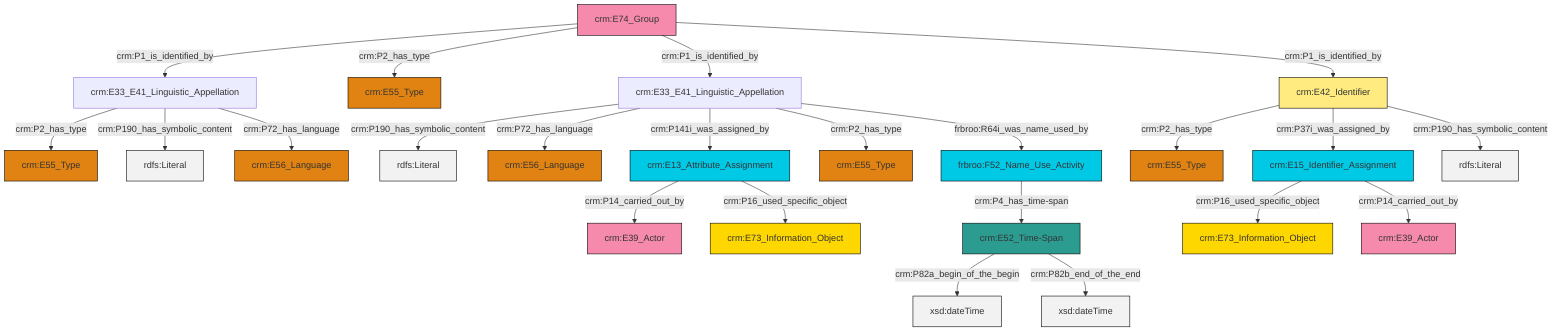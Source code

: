 graph TD
classDef Literal fill:#f2f2f2,stroke:#000000;
classDef CRM_Entity fill:#FFFFFF,stroke:#000000;
classDef Temporal_Entity fill:#00C9E6, stroke:#000000;
classDef Type fill:#E18312, stroke:#000000;
classDef Time-Span fill:#2C9C91, stroke:#000000;
classDef Appellation fill:#FFEB7F, stroke:#000000;
classDef Place fill:#008836, stroke:#000000;
classDef Persistent_Item fill:#B266B2, stroke:#000000;
classDef Conceptual_Object fill:#FFD700, stroke:#000000;
classDef Physical_Thing fill:#D2B48C, stroke:#000000;
classDef Actor fill:#f58aad, stroke:#000000;
classDef PC_Classes fill:#4ce600, stroke:#000000;
classDef Multi fill:#cccccc,stroke:#000000;

2["crm:E74_Group"]:::Actor -->|crm:P1_is_identified_by| 3["crm:E33_E41_Linguistic_Appellation"]:::Default
4["crm:E52_Time-Span"]:::Time-Span -->|crm:P82a_begin_of_the_begin| 5[xsd:dateTime]:::Literal
2["crm:E74_Group"]:::Actor -->|crm:P2_has_type| 8["crm:E55_Type"]:::Type
13["crm:E33_E41_Linguistic_Appellation"]:::Default -->|crm:P190_has_symbolic_content| 14[rdfs:Literal]:::Literal
15["crm:E42_Identifier"]:::Appellation -->|crm:P2_has_type| 6["crm:E55_Type"]:::Type
15["crm:E42_Identifier"]:::Appellation -->|crm:P37i_was_assigned_by| 16["crm:E15_Identifier_Assignment"]:::Temporal_Entity
13["crm:E33_E41_Linguistic_Appellation"]:::Default -->|crm:P72_has_language| 19["crm:E56_Language"]:::Type
3["crm:E33_E41_Linguistic_Appellation"]:::Default -->|crm:P2_has_type| 11["crm:E55_Type"]:::Type
3["crm:E33_E41_Linguistic_Appellation"]:::Default -->|crm:P190_has_symbolic_content| 27[rdfs:Literal]:::Literal
24["crm:E13_Attribute_Assignment"]:::Temporal_Entity -->|crm:P14_carried_out_by| 28["crm:E39_Actor"]:::Actor
13["crm:E33_E41_Linguistic_Appellation"]:::Default -->|crm:P141i_was_assigned_by| 24["crm:E13_Attribute_Assignment"]:::Temporal_Entity
16["crm:E15_Identifier_Assignment"]:::Temporal_Entity -->|crm:P16_used_specific_object| 9["crm:E73_Information_Object"]:::Conceptual_Object
13["crm:E33_E41_Linguistic_Appellation"]:::Default -->|crm:P2_has_type| 17["crm:E55_Type"]:::Type
13["crm:E33_E41_Linguistic_Appellation"]:::Default -->|frbroo:R64i_was_name_used_by| 29["frbroo:F52_Name_Use_Activity"]:::Temporal_Entity
4["crm:E52_Time-Span"]:::Time-Span -->|crm:P82b_end_of_the_end| 34[xsd:dateTime]:::Literal
15["crm:E42_Identifier"]:::Appellation -->|crm:P190_has_symbolic_content| 35[rdfs:Literal]:::Literal
2["crm:E74_Group"]:::Actor -->|crm:P1_is_identified_by| 13["crm:E33_E41_Linguistic_Appellation"]:::Default
16["crm:E15_Identifier_Assignment"]:::Temporal_Entity -->|crm:P14_carried_out_by| 22["crm:E39_Actor"]:::Actor
29["frbroo:F52_Name_Use_Activity"]:::Temporal_Entity -->|crm:P4_has_time-span| 4["crm:E52_Time-Span"]:::Time-Span
2["crm:E74_Group"]:::Actor -->|crm:P1_is_identified_by| 15["crm:E42_Identifier"]:::Appellation
24["crm:E13_Attribute_Assignment"]:::Temporal_Entity -->|crm:P16_used_specific_object| 39["crm:E73_Information_Object"]:::Conceptual_Object
3["crm:E33_E41_Linguistic_Appellation"]:::Default -->|crm:P72_has_language| 0["crm:E56_Language"]:::Type